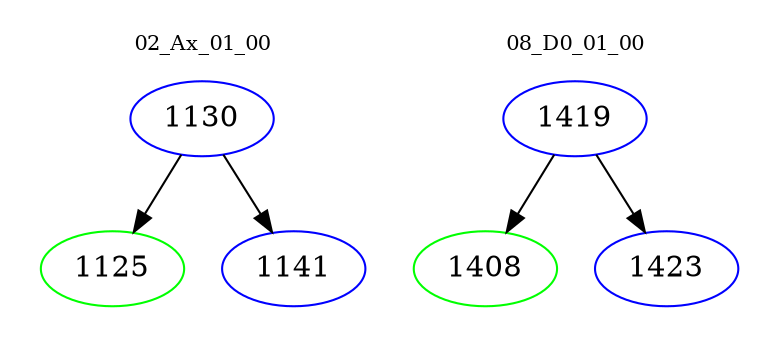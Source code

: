 digraph{
subgraph cluster_0 {
color = white
label = "02_Ax_01_00";
fontsize=10;
T0_1130 [label="1130", color="blue"]
T0_1130 -> T0_1125 [color="black"]
T0_1125 [label="1125", color="green"]
T0_1130 -> T0_1141 [color="black"]
T0_1141 [label="1141", color="blue"]
}
subgraph cluster_1 {
color = white
label = "08_D0_01_00";
fontsize=10;
T1_1419 [label="1419", color="blue"]
T1_1419 -> T1_1408 [color="black"]
T1_1408 [label="1408", color="green"]
T1_1419 -> T1_1423 [color="black"]
T1_1423 [label="1423", color="blue"]
}
}
